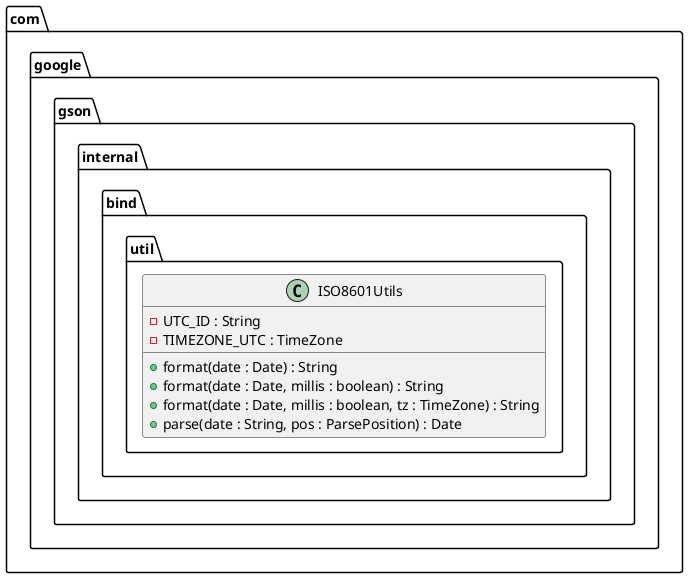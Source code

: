 @startuml
package "com.google.gson.internal.bind.util" {

' Main utility class
class ISO8601Utils {
  - UTC_ID : String
  - TIMEZONE_UTC : TimeZone
  + format(date : Date) : String
  + format(date : Date, millis : boolean) : String
  + format(date : Date, millis : boolean, tz : TimeZone) : String
  + parse(date : String, pos : ParsePosition) : Date
}
}

@enduml
